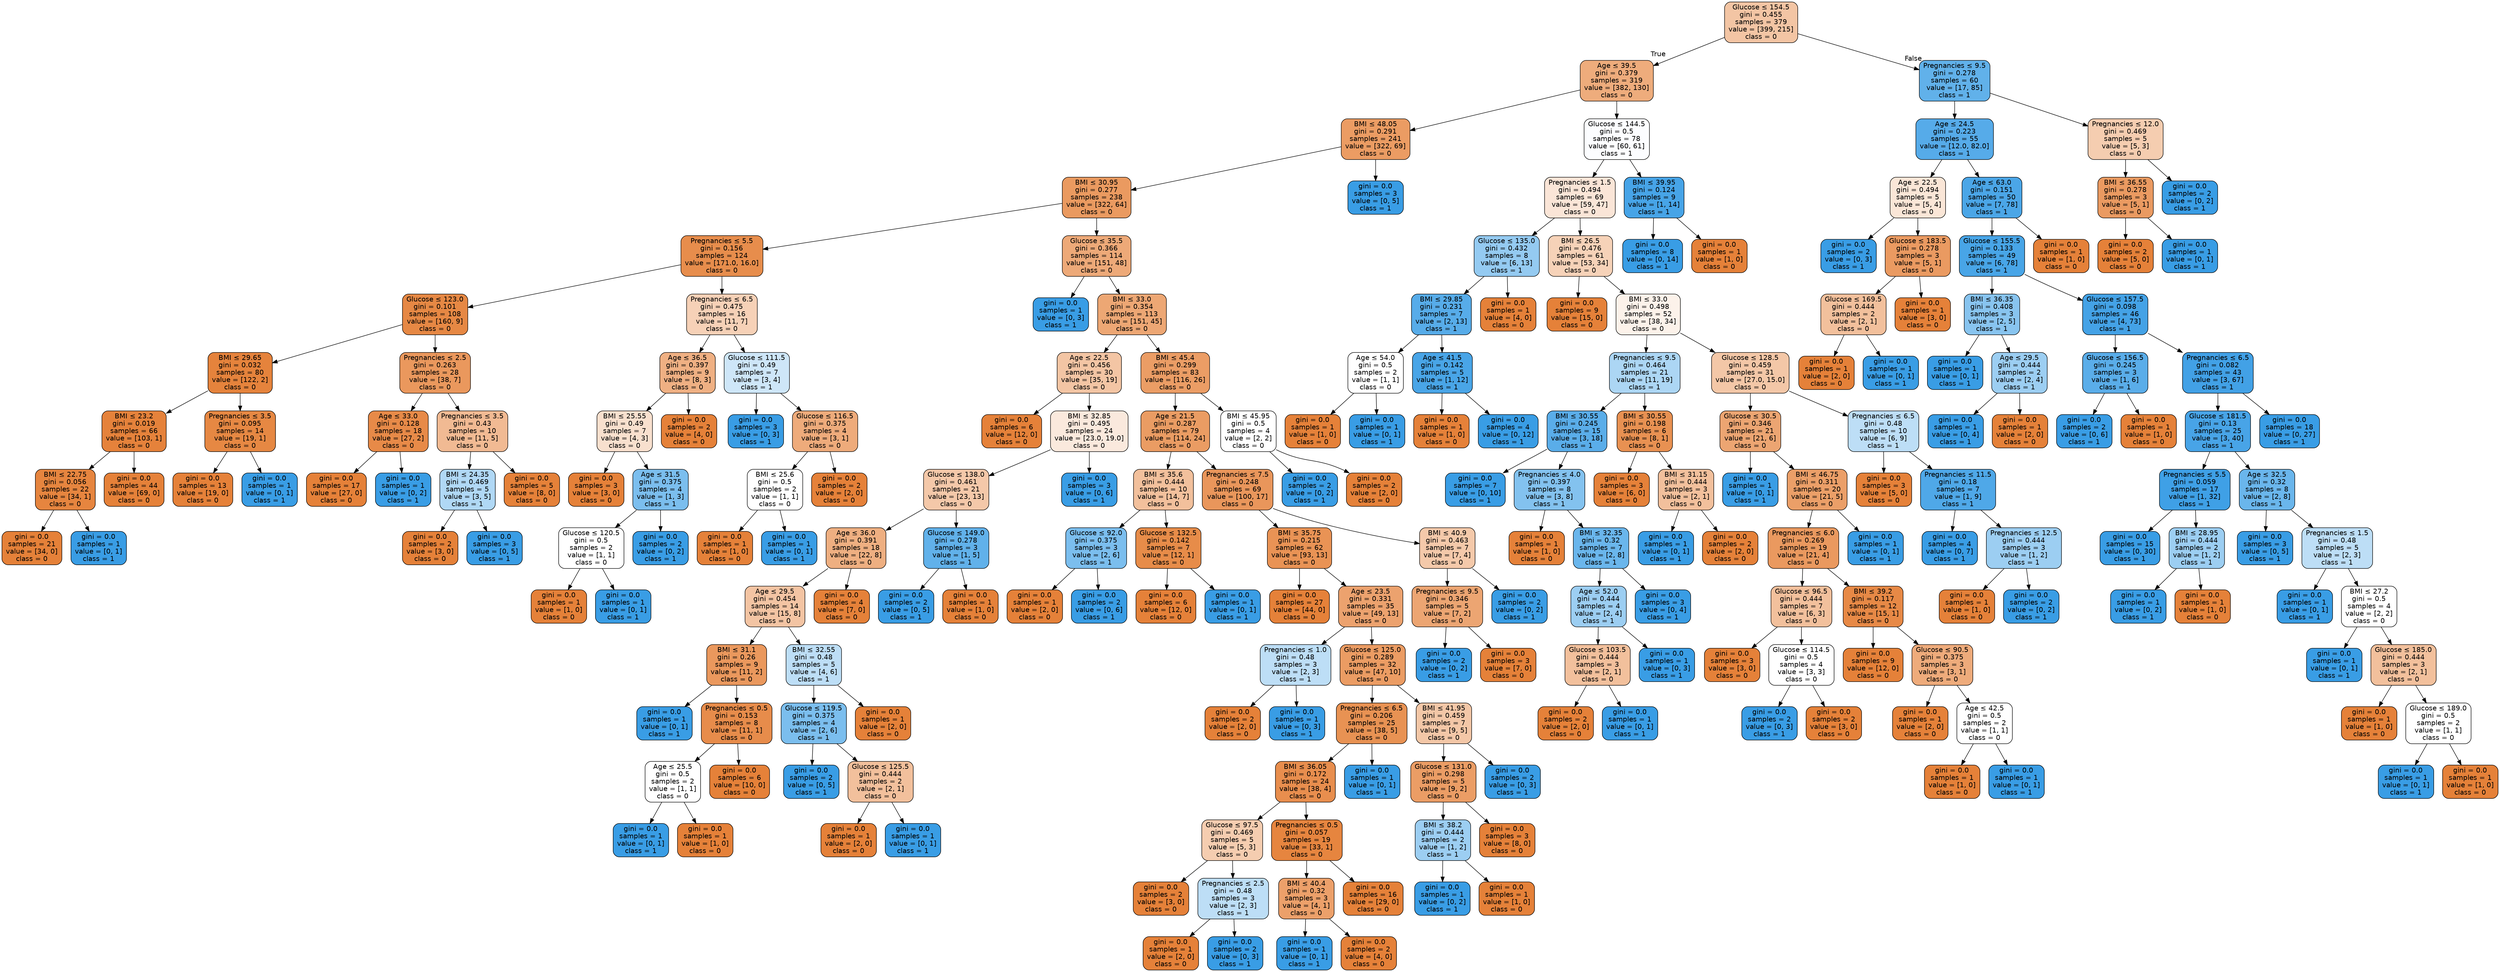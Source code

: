 digraph Tree {
node [shape=box, style="filled, rounded", color="black", fontname="helvetica"] ;
edge [fontname="helvetica"] ;
0 [label=<Glucose &le; 154.5<br/>gini = 0.455<br/>samples = 379<br/>value = [399, 215]<br/>class = 0>, fillcolor="#f3c5a4"] ;
1 [label=<Age &le; 39.5<br/>gini = 0.379<br/>samples = 319<br/>value = [382, 130]<br/>class = 0>, fillcolor="#eeac7c"] ;
0 -> 1 [labeldistance=2.5, labelangle=45, headlabel="True"] ;
2 [label=<BMI &le; 48.05<br/>gini = 0.291<br/>samples = 241<br/>value = [322, 69]<br/>class = 0>, fillcolor="#eb9c63"] ;
1 -> 2 ;
3 [label=<BMI &le; 30.95<br/>gini = 0.277<br/>samples = 238<br/>value = [322, 64]<br/>class = 0>, fillcolor="#ea9a60"] ;
2 -> 3 ;
4 [label=<Pregnancies &le; 5.5<br/>gini = 0.156<br/>samples = 124<br/>value = [171.0, 16.0]<br/>class = 0>, fillcolor="#e78d4c"] ;
3 -> 4 ;
5 [label=<Glucose &le; 123.0<br/>gini = 0.101<br/>samples = 108<br/>value = [160, 9]<br/>class = 0>, fillcolor="#e68844"] ;
4 -> 5 ;
6 [label=<BMI &le; 29.65<br/>gini = 0.032<br/>samples = 80<br/>value = [122, 2]<br/>class = 0>, fillcolor="#e5833c"] ;
5 -> 6 ;
7 [label=<BMI &le; 23.2<br/>gini = 0.019<br/>samples = 66<br/>value = [103, 1]<br/>class = 0>, fillcolor="#e5823b"] ;
6 -> 7 ;
8 [label=<BMI &le; 22.75<br/>gini = 0.056<br/>samples = 22<br/>value = [34, 1]<br/>class = 0>, fillcolor="#e6853f"] ;
7 -> 8 ;
9 [label=<gini = 0.0<br/>samples = 21<br/>value = [34, 0]<br/>class = 0>, fillcolor="#e58139"] ;
8 -> 9 ;
10 [label=<gini = 0.0<br/>samples = 1<br/>value = [0, 1]<br/>class = 1>, fillcolor="#399de5"] ;
8 -> 10 ;
11 [label=<gini = 0.0<br/>samples = 44<br/>value = [69, 0]<br/>class = 0>, fillcolor="#e58139"] ;
7 -> 11 ;
12 [label=<Pregnancies &le; 3.5<br/>gini = 0.095<br/>samples = 14<br/>value = [19, 1]<br/>class = 0>, fillcolor="#e68843"] ;
6 -> 12 ;
13 [label=<gini = 0.0<br/>samples = 13<br/>value = [19, 0]<br/>class = 0>, fillcolor="#e58139"] ;
12 -> 13 ;
14 [label=<gini = 0.0<br/>samples = 1<br/>value = [0, 1]<br/>class = 1>, fillcolor="#399de5"] ;
12 -> 14 ;
15 [label=<Pregnancies &le; 2.5<br/>gini = 0.263<br/>samples = 28<br/>value = [38, 7]<br/>class = 0>, fillcolor="#ea985d"] ;
5 -> 15 ;
16 [label=<Age &le; 33.0<br/>gini = 0.128<br/>samples = 18<br/>value = [27, 2]<br/>class = 0>, fillcolor="#e78a48"] ;
15 -> 16 ;
17 [label=<gini = 0.0<br/>samples = 17<br/>value = [27, 0]<br/>class = 0>, fillcolor="#e58139"] ;
16 -> 17 ;
18 [label=<gini = 0.0<br/>samples = 1<br/>value = [0, 2]<br/>class = 1>, fillcolor="#399de5"] ;
16 -> 18 ;
19 [label=<Pregnancies &le; 3.5<br/>gini = 0.43<br/>samples = 10<br/>value = [11, 5]<br/>class = 0>, fillcolor="#f1ba93"] ;
15 -> 19 ;
20 [label=<BMI &le; 24.35<br/>gini = 0.469<br/>samples = 5<br/>value = [3, 5]<br/>class = 1>, fillcolor="#b0d8f5"] ;
19 -> 20 ;
21 [label=<gini = 0.0<br/>samples = 2<br/>value = [3, 0]<br/>class = 0>, fillcolor="#e58139"] ;
20 -> 21 ;
22 [label=<gini = 0.0<br/>samples = 3<br/>value = [0, 5]<br/>class = 1>, fillcolor="#399de5"] ;
20 -> 22 ;
23 [label=<gini = 0.0<br/>samples = 5<br/>value = [8, 0]<br/>class = 0>, fillcolor="#e58139"] ;
19 -> 23 ;
24 [label=<Pregnancies &le; 6.5<br/>gini = 0.475<br/>samples = 16<br/>value = [11, 7]<br/>class = 0>, fillcolor="#f6d1b7"] ;
4 -> 24 ;
25 [label=<Age &le; 36.5<br/>gini = 0.397<br/>samples = 9<br/>value = [8, 3]<br/>class = 0>, fillcolor="#efb083"] ;
24 -> 25 ;
26 [label=<BMI &le; 25.55<br/>gini = 0.49<br/>samples = 7<br/>value = [4, 3]<br/>class = 0>, fillcolor="#f8e0ce"] ;
25 -> 26 ;
27 [label=<gini = 0.0<br/>samples = 3<br/>value = [3, 0]<br/>class = 0>, fillcolor="#e58139"] ;
26 -> 27 ;
28 [label=<Age &le; 31.5<br/>gini = 0.375<br/>samples = 4<br/>value = [1, 3]<br/>class = 1>, fillcolor="#7bbeee"] ;
26 -> 28 ;
29 [label=<Glucose &le; 120.5<br/>gini = 0.5<br/>samples = 2<br/>value = [1, 1]<br/>class = 0>, fillcolor="#ffffff"] ;
28 -> 29 ;
30 [label=<gini = 0.0<br/>samples = 1<br/>value = [1, 0]<br/>class = 0>, fillcolor="#e58139"] ;
29 -> 30 ;
31 [label=<gini = 0.0<br/>samples = 1<br/>value = [0, 1]<br/>class = 1>, fillcolor="#399de5"] ;
29 -> 31 ;
32 [label=<gini = 0.0<br/>samples = 2<br/>value = [0, 2]<br/>class = 1>, fillcolor="#399de5"] ;
28 -> 32 ;
33 [label=<gini = 0.0<br/>samples = 2<br/>value = [4, 0]<br/>class = 0>, fillcolor="#e58139"] ;
25 -> 33 ;
34 [label=<Glucose &le; 111.5<br/>gini = 0.49<br/>samples = 7<br/>value = [3, 4]<br/>class = 1>, fillcolor="#cee6f8"] ;
24 -> 34 ;
35 [label=<gini = 0.0<br/>samples = 3<br/>value = [0, 3]<br/>class = 1>, fillcolor="#399de5"] ;
34 -> 35 ;
36 [label=<Glucose &le; 116.5<br/>gini = 0.375<br/>samples = 4<br/>value = [3, 1]<br/>class = 0>, fillcolor="#eeab7b"] ;
34 -> 36 ;
37 [label=<BMI &le; 25.6<br/>gini = 0.5<br/>samples = 2<br/>value = [1, 1]<br/>class = 0>, fillcolor="#ffffff"] ;
36 -> 37 ;
38 [label=<gini = 0.0<br/>samples = 1<br/>value = [1, 0]<br/>class = 0>, fillcolor="#e58139"] ;
37 -> 38 ;
39 [label=<gini = 0.0<br/>samples = 1<br/>value = [0, 1]<br/>class = 1>, fillcolor="#399de5"] ;
37 -> 39 ;
40 [label=<gini = 0.0<br/>samples = 2<br/>value = [2, 0]<br/>class = 0>, fillcolor="#e58139"] ;
36 -> 40 ;
41 [label=<Glucose &le; 35.5<br/>gini = 0.366<br/>samples = 114<br/>value = [151, 48]<br/>class = 0>, fillcolor="#eda978"] ;
3 -> 41 ;
42 [label=<gini = 0.0<br/>samples = 1<br/>value = [0, 3]<br/>class = 1>, fillcolor="#399de5"] ;
41 -> 42 ;
43 [label=<BMI &le; 33.0<br/>gini = 0.354<br/>samples = 113<br/>value = [151, 45]<br/>class = 0>, fillcolor="#eda774"] ;
41 -> 43 ;
44 [label=<Age &le; 22.5<br/>gini = 0.456<br/>samples = 30<br/>value = [35, 19]<br/>class = 0>, fillcolor="#f3c5a4"] ;
43 -> 44 ;
45 [label=<gini = 0.0<br/>samples = 6<br/>value = [12, 0]<br/>class = 0>, fillcolor="#e58139"] ;
44 -> 45 ;
46 [label=<BMI &le; 32.85<br/>gini = 0.495<br/>samples = 24<br/>value = [23.0, 19.0]<br/>class = 0>, fillcolor="#fae9dd"] ;
44 -> 46 ;
47 [label=<Glucose &le; 138.0<br/>gini = 0.461<br/>samples = 21<br/>value = [23, 13]<br/>class = 0>, fillcolor="#f4c8a9"] ;
46 -> 47 ;
48 [label=<Age &le; 36.0<br/>gini = 0.391<br/>samples = 18<br/>value = [22, 8]<br/>class = 0>, fillcolor="#eeaf81"] ;
47 -> 48 ;
49 [label=<Age &le; 29.5<br/>gini = 0.454<br/>samples = 14<br/>value = [15, 8]<br/>class = 0>, fillcolor="#f3c4a3"] ;
48 -> 49 ;
50 [label=<BMI &le; 31.1<br/>gini = 0.26<br/>samples = 9<br/>value = [11, 2]<br/>class = 0>, fillcolor="#ea985d"] ;
49 -> 50 ;
51 [label=<gini = 0.0<br/>samples = 1<br/>value = [0, 1]<br/>class = 1>, fillcolor="#399de5"] ;
50 -> 51 ;
52 [label=<Pregnancies &le; 0.5<br/>gini = 0.153<br/>samples = 8<br/>value = [11, 1]<br/>class = 0>, fillcolor="#e78c4b"] ;
50 -> 52 ;
53 [label=<Age &le; 25.5<br/>gini = 0.5<br/>samples = 2<br/>value = [1, 1]<br/>class = 0>, fillcolor="#ffffff"] ;
52 -> 53 ;
54 [label=<gini = 0.0<br/>samples = 1<br/>value = [0, 1]<br/>class = 1>, fillcolor="#399de5"] ;
53 -> 54 ;
55 [label=<gini = 0.0<br/>samples = 1<br/>value = [1, 0]<br/>class = 0>, fillcolor="#e58139"] ;
53 -> 55 ;
56 [label=<gini = 0.0<br/>samples = 6<br/>value = [10, 0]<br/>class = 0>, fillcolor="#e58139"] ;
52 -> 56 ;
57 [label=<BMI &le; 32.55<br/>gini = 0.48<br/>samples = 5<br/>value = [4, 6]<br/>class = 1>, fillcolor="#bddef6"] ;
49 -> 57 ;
58 [label=<Glucose &le; 119.5<br/>gini = 0.375<br/>samples = 4<br/>value = [2, 6]<br/>class = 1>, fillcolor="#7bbeee"] ;
57 -> 58 ;
59 [label=<gini = 0.0<br/>samples = 2<br/>value = [0, 5]<br/>class = 1>, fillcolor="#399de5"] ;
58 -> 59 ;
60 [label=<Glucose &le; 125.5<br/>gini = 0.444<br/>samples = 2<br/>value = [2, 1]<br/>class = 0>, fillcolor="#f2c09c"] ;
58 -> 60 ;
61 [label=<gini = 0.0<br/>samples = 1<br/>value = [2, 0]<br/>class = 0>, fillcolor="#e58139"] ;
60 -> 61 ;
62 [label=<gini = 0.0<br/>samples = 1<br/>value = [0, 1]<br/>class = 1>, fillcolor="#399de5"] ;
60 -> 62 ;
63 [label=<gini = 0.0<br/>samples = 1<br/>value = [2, 0]<br/>class = 0>, fillcolor="#e58139"] ;
57 -> 63 ;
64 [label=<gini = 0.0<br/>samples = 4<br/>value = [7, 0]<br/>class = 0>, fillcolor="#e58139"] ;
48 -> 64 ;
65 [label=<Glucose &le; 149.0<br/>gini = 0.278<br/>samples = 3<br/>value = [1, 5]<br/>class = 1>, fillcolor="#61b1ea"] ;
47 -> 65 ;
66 [label=<gini = 0.0<br/>samples = 2<br/>value = [0, 5]<br/>class = 1>, fillcolor="#399de5"] ;
65 -> 66 ;
67 [label=<gini = 0.0<br/>samples = 1<br/>value = [1, 0]<br/>class = 0>, fillcolor="#e58139"] ;
65 -> 67 ;
68 [label=<gini = 0.0<br/>samples = 3<br/>value = [0, 6]<br/>class = 1>, fillcolor="#399de5"] ;
46 -> 68 ;
69 [label=<BMI &le; 45.4<br/>gini = 0.299<br/>samples = 83<br/>value = [116, 26]<br/>class = 0>, fillcolor="#eb9d65"] ;
43 -> 69 ;
70 [label=<Age &le; 21.5<br/>gini = 0.287<br/>samples = 79<br/>value = [114, 24]<br/>class = 0>, fillcolor="#ea9c63"] ;
69 -> 70 ;
71 [label=<BMI &le; 35.6<br/>gini = 0.444<br/>samples = 10<br/>value = [14, 7]<br/>class = 0>, fillcolor="#f2c09c"] ;
70 -> 71 ;
72 [label=<Glucose &le; 92.0<br/>gini = 0.375<br/>samples = 3<br/>value = [2, 6]<br/>class = 1>, fillcolor="#7bbeee"] ;
71 -> 72 ;
73 [label=<gini = 0.0<br/>samples = 1<br/>value = [2, 0]<br/>class = 0>, fillcolor="#e58139"] ;
72 -> 73 ;
74 [label=<gini = 0.0<br/>samples = 2<br/>value = [0, 6]<br/>class = 1>, fillcolor="#399de5"] ;
72 -> 74 ;
75 [label=<Glucose &le; 132.5<br/>gini = 0.142<br/>samples = 7<br/>value = [12, 1]<br/>class = 0>, fillcolor="#e78c49"] ;
71 -> 75 ;
76 [label=<gini = 0.0<br/>samples = 6<br/>value = [12, 0]<br/>class = 0>, fillcolor="#e58139"] ;
75 -> 76 ;
77 [label=<gini = 0.0<br/>samples = 1<br/>value = [0, 1]<br/>class = 1>, fillcolor="#399de5"] ;
75 -> 77 ;
78 [label=<Pregnancies &le; 7.5<br/>gini = 0.248<br/>samples = 69<br/>value = [100, 17]<br/>class = 0>, fillcolor="#e9965b"] ;
70 -> 78 ;
79 [label=<BMI &le; 35.75<br/>gini = 0.215<br/>samples = 62<br/>value = [93, 13]<br/>class = 0>, fillcolor="#e99355"] ;
78 -> 79 ;
80 [label=<gini = 0.0<br/>samples = 27<br/>value = [44, 0]<br/>class = 0>, fillcolor="#e58139"] ;
79 -> 80 ;
81 [label=<Age &le; 23.5<br/>gini = 0.331<br/>samples = 35<br/>value = [49, 13]<br/>class = 0>, fillcolor="#eca26e"] ;
79 -> 81 ;
82 [label=<Pregnancies &le; 1.0<br/>gini = 0.48<br/>samples = 3<br/>value = [2, 3]<br/>class = 1>, fillcolor="#bddef6"] ;
81 -> 82 ;
83 [label=<gini = 0.0<br/>samples = 2<br/>value = [2, 0]<br/>class = 0>, fillcolor="#e58139"] ;
82 -> 83 ;
84 [label=<gini = 0.0<br/>samples = 1<br/>value = [0, 3]<br/>class = 1>, fillcolor="#399de5"] ;
82 -> 84 ;
85 [label=<Glucose &le; 125.0<br/>gini = 0.289<br/>samples = 32<br/>value = [47, 10]<br/>class = 0>, fillcolor="#eb9c63"] ;
81 -> 85 ;
86 [label=<Pregnancies &le; 6.5<br/>gini = 0.206<br/>samples = 25<br/>value = [38, 5]<br/>class = 0>, fillcolor="#e89253"] ;
85 -> 86 ;
87 [label=<BMI &le; 36.05<br/>gini = 0.172<br/>samples = 24<br/>value = [38, 4]<br/>class = 0>, fillcolor="#e88e4e"] ;
86 -> 87 ;
88 [label=<Glucose &le; 97.5<br/>gini = 0.469<br/>samples = 5<br/>value = [5, 3]<br/>class = 0>, fillcolor="#f5cdb0"] ;
87 -> 88 ;
89 [label=<gini = 0.0<br/>samples = 2<br/>value = [3, 0]<br/>class = 0>, fillcolor="#e58139"] ;
88 -> 89 ;
90 [label=<Pregnancies &le; 2.5<br/>gini = 0.48<br/>samples = 3<br/>value = [2, 3]<br/>class = 1>, fillcolor="#bddef6"] ;
88 -> 90 ;
91 [label=<gini = 0.0<br/>samples = 1<br/>value = [2, 0]<br/>class = 0>, fillcolor="#e58139"] ;
90 -> 91 ;
92 [label=<gini = 0.0<br/>samples = 2<br/>value = [0, 3]<br/>class = 1>, fillcolor="#399de5"] ;
90 -> 92 ;
93 [label=<Pregnancies &le; 0.5<br/>gini = 0.057<br/>samples = 19<br/>value = [33, 1]<br/>class = 0>, fillcolor="#e6853f"] ;
87 -> 93 ;
94 [label=<BMI &le; 40.4<br/>gini = 0.32<br/>samples = 3<br/>value = [4, 1]<br/>class = 0>, fillcolor="#eca06a"] ;
93 -> 94 ;
95 [label=<gini = 0.0<br/>samples = 1<br/>value = [0, 1]<br/>class = 1>, fillcolor="#399de5"] ;
94 -> 95 ;
96 [label=<gini = 0.0<br/>samples = 2<br/>value = [4, 0]<br/>class = 0>, fillcolor="#e58139"] ;
94 -> 96 ;
97 [label=<gini = 0.0<br/>samples = 16<br/>value = [29, 0]<br/>class = 0>, fillcolor="#e58139"] ;
93 -> 97 ;
98 [label=<gini = 0.0<br/>samples = 1<br/>value = [0, 1]<br/>class = 1>, fillcolor="#399de5"] ;
86 -> 98 ;
99 [label=<BMI &le; 41.95<br/>gini = 0.459<br/>samples = 7<br/>value = [9, 5]<br/>class = 0>, fillcolor="#f3c7a7"] ;
85 -> 99 ;
100 [label=<Glucose &le; 131.0<br/>gini = 0.298<br/>samples = 5<br/>value = [9, 2]<br/>class = 0>, fillcolor="#eb9d65"] ;
99 -> 100 ;
101 [label=<BMI &le; 38.2<br/>gini = 0.444<br/>samples = 2<br/>value = [1, 2]<br/>class = 1>, fillcolor="#9ccef2"] ;
100 -> 101 ;
102 [label=<gini = 0.0<br/>samples = 1<br/>value = [0, 2]<br/>class = 1>, fillcolor="#399de5"] ;
101 -> 102 ;
103 [label=<gini = 0.0<br/>samples = 1<br/>value = [1, 0]<br/>class = 0>, fillcolor="#e58139"] ;
101 -> 103 ;
104 [label=<gini = 0.0<br/>samples = 3<br/>value = [8, 0]<br/>class = 0>, fillcolor="#e58139"] ;
100 -> 104 ;
105 [label=<gini = 0.0<br/>samples = 2<br/>value = [0, 3]<br/>class = 1>, fillcolor="#399de5"] ;
99 -> 105 ;
106 [label=<BMI &le; 40.9<br/>gini = 0.463<br/>samples = 7<br/>value = [7, 4]<br/>class = 0>, fillcolor="#f4c9aa"] ;
78 -> 106 ;
107 [label=<Pregnancies &le; 9.5<br/>gini = 0.346<br/>samples = 5<br/>value = [7, 2]<br/>class = 0>, fillcolor="#eca572"] ;
106 -> 107 ;
108 [label=<gini = 0.0<br/>samples = 2<br/>value = [0, 2]<br/>class = 1>, fillcolor="#399de5"] ;
107 -> 108 ;
109 [label=<gini = 0.0<br/>samples = 3<br/>value = [7, 0]<br/>class = 0>, fillcolor="#e58139"] ;
107 -> 109 ;
110 [label=<gini = 0.0<br/>samples = 2<br/>value = [0, 2]<br/>class = 1>, fillcolor="#399de5"] ;
106 -> 110 ;
111 [label=<BMI &le; 45.95<br/>gini = 0.5<br/>samples = 4<br/>value = [2, 2]<br/>class = 0>, fillcolor="#ffffff"] ;
69 -> 111 ;
112 [label=<gini = 0.0<br/>samples = 2<br/>value = [0, 2]<br/>class = 1>, fillcolor="#399de5"] ;
111 -> 112 ;
113 [label=<gini = 0.0<br/>samples = 2<br/>value = [2, 0]<br/>class = 0>, fillcolor="#e58139"] ;
111 -> 113 ;
114 [label=<gini = 0.0<br/>samples = 3<br/>value = [0, 5]<br/>class = 1>, fillcolor="#399de5"] ;
2 -> 114 ;
115 [label=<Glucose &le; 144.5<br/>gini = 0.5<br/>samples = 78<br/>value = [60, 61]<br/>class = 1>, fillcolor="#fcfdff"] ;
1 -> 115 ;
116 [label=<Pregnancies &le; 1.5<br/>gini = 0.494<br/>samples = 69<br/>value = [59, 47]<br/>class = 0>, fillcolor="#fae5d7"] ;
115 -> 116 ;
117 [label=<Glucose &le; 135.0<br/>gini = 0.432<br/>samples = 8<br/>value = [6, 13]<br/>class = 1>, fillcolor="#94caf1"] ;
116 -> 117 ;
118 [label=<BMI &le; 29.85<br/>gini = 0.231<br/>samples = 7<br/>value = [2, 13]<br/>class = 1>, fillcolor="#57ace9"] ;
117 -> 118 ;
119 [label=<Age &le; 54.0<br/>gini = 0.5<br/>samples = 2<br/>value = [1, 1]<br/>class = 0>, fillcolor="#ffffff"] ;
118 -> 119 ;
120 [label=<gini = 0.0<br/>samples = 1<br/>value = [1, 0]<br/>class = 0>, fillcolor="#e58139"] ;
119 -> 120 ;
121 [label=<gini = 0.0<br/>samples = 1<br/>value = [0, 1]<br/>class = 1>, fillcolor="#399de5"] ;
119 -> 121 ;
122 [label=<Age &le; 41.5<br/>gini = 0.142<br/>samples = 5<br/>value = [1, 12]<br/>class = 1>, fillcolor="#49a5e7"] ;
118 -> 122 ;
123 [label=<gini = 0.0<br/>samples = 1<br/>value = [1, 0]<br/>class = 0>, fillcolor="#e58139"] ;
122 -> 123 ;
124 [label=<gini = 0.0<br/>samples = 4<br/>value = [0, 12]<br/>class = 1>, fillcolor="#399de5"] ;
122 -> 124 ;
125 [label=<gini = 0.0<br/>samples = 1<br/>value = [4, 0]<br/>class = 0>, fillcolor="#e58139"] ;
117 -> 125 ;
126 [label=<BMI &le; 26.5<br/>gini = 0.476<br/>samples = 61<br/>value = [53, 34]<br/>class = 0>, fillcolor="#f6d2b8"] ;
116 -> 126 ;
127 [label=<gini = 0.0<br/>samples = 9<br/>value = [15, 0]<br/>class = 0>, fillcolor="#e58139"] ;
126 -> 127 ;
128 [label=<BMI &le; 33.0<br/>gini = 0.498<br/>samples = 52<br/>value = [38, 34]<br/>class = 0>, fillcolor="#fcf2ea"] ;
126 -> 128 ;
129 [label=<Pregnancies &le; 9.5<br/>gini = 0.464<br/>samples = 21<br/>value = [11, 19]<br/>class = 1>, fillcolor="#acd6f4"] ;
128 -> 129 ;
130 [label=<BMI &le; 30.55<br/>gini = 0.245<br/>samples = 15<br/>value = [3, 18]<br/>class = 1>, fillcolor="#5aade9"] ;
129 -> 130 ;
131 [label=<gini = 0.0<br/>samples = 7<br/>value = [0, 10]<br/>class = 1>, fillcolor="#399de5"] ;
130 -> 131 ;
132 [label=<Pregnancies &le; 4.0<br/>gini = 0.397<br/>samples = 8<br/>value = [3, 8]<br/>class = 1>, fillcolor="#83c2ef"] ;
130 -> 132 ;
133 [label=<gini = 0.0<br/>samples = 1<br/>value = [1, 0]<br/>class = 0>, fillcolor="#e58139"] ;
132 -> 133 ;
134 [label=<BMI &le; 32.35<br/>gini = 0.32<br/>samples = 7<br/>value = [2, 8]<br/>class = 1>, fillcolor="#6ab6ec"] ;
132 -> 134 ;
135 [label=<Age &le; 52.0<br/>gini = 0.444<br/>samples = 4<br/>value = [2, 4]<br/>class = 1>, fillcolor="#9ccef2"] ;
134 -> 135 ;
136 [label=<Glucose &le; 103.5<br/>gini = 0.444<br/>samples = 3<br/>value = [2, 1]<br/>class = 0>, fillcolor="#f2c09c"] ;
135 -> 136 ;
137 [label=<gini = 0.0<br/>samples = 2<br/>value = [2, 0]<br/>class = 0>, fillcolor="#e58139"] ;
136 -> 137 ;
138 [label=<gini = 0.0<br/>samples = 1<br/>value = [0, 1]<br/>class = 1>, fillcolor="#399de5"] ;
136 -> 138 ;
139 [label=<gini = 0.0<br/>samples = 1<br/>value = [0, 3]<br/>class = 1>, fillcolor="#399de5"] ;
135 -> 139 ;
140 [label=<gini = 0.0<br/>samples = 3<br/>value = [0, 4]<br/>class = 1>, fillcolor="#399de5"] ;
134 -> 140 ;
141 [label=<BMI &le; 30.55<br/>gini = 0.198<br/>samples = 6<br/>value = [8, 1]<br/>class = 0>, fillcolor="#e89152"] ;
129 -> 141 ;
142 [label=<gini = 0.0<br/>samples = 3<br/>value = [6, 0]<br/>class = 0>, fillcolor="#e58139"] ;
141 -> 142 ;
143 [label=<BMI &le; 31.15<br/>gini = 0.444<br/>samples = 3<br/>value = [2, 1]<br/>class = 0>, fillcolor="#f2c09c"] ;
141 -> 143 ;
144 [label=<gini = 0.0<br/>samples = 1<br/>value = [0, 1]<br/>class = 1>, fillcolor="#399de5"] ;
143 -> 144 ;
145 [label=<gini = 0.0<br/>samples = 2<br/>value = [2, 0]<br/>class = 0>, fillcolor="#e58139"] ;
143 -> 145 ;
146 [label=<Glucose &le; 128.5<br/>gini = 0.459<br/>samples = 31<br/>value = [27.0, 15.0]<br/>class = 0>, fillcolor="#f3c7a7"] ;
128 -> 146 ;
147 [label=<Glucose &le; 30.5<br/>gini = 0.346<br/>samples = 21<br/>value = [21, 6]<br/>class = 0>, fillcolor="#eca572"] ;
146 -> 147 ;
148 [label=<gini = 0.0<br/>samples = 1<br/>value = [0, 1]<br/>class = 1>, fillcolor="#399de5"] ;
147 -> 148 ;
149 [label=<BMI &le; 46.75<br/>gini = 0.311<br/>samples = 20<br/>value = [21, 5]<br/>class = 0>, fillcolor="#eb9f68"] ;
147 -> 149 ;
150 [label=<Pregnancies &le; 6.0<br/>gini = 0.269<br/>samples = 19<br/>value = [21, 4]<br/>class = 0>, fillcolor="#ea995f"] ;
149 -> 150 ;
151 [label=<Glucose &le; 96.5<br/>gini = 0.444<br/>samples = 7<br/>value = [6, 3]<br/>class = 0>, fillcolor="#f2c09c"] ;
150 -> 151 ;
152 [label=<gini = 0.0<br/>samples = 3<br/>value = [3, 0]<br/>class = 0>, fillcolor="#e58139"] ;
151 -> 152 ;
153 [label=<Glucose &le; 114.5<br/>gini = 0.5<br/>samples = 4<br/>value = [3, 3]<br/>class = 0>, fillcolor="#ffffff"] ;
151 -> 153 ;
154 [label=<gini = 0.0<br/>samples = 2<br/>value = [0, 3]<br/>class = 1>, fillcolor="#399de5"] ;
153 -> 154 ;
155 [label=<gini = 0.0<br/>samples = 2<br/>value = [3, 0]<br/>class = 0>, fillcolor="#e58139"] ;
153 -> 155 ;
156 [label=<BMI &le; 39.2<br/>gini = 0.117<br/>samples = 12<br/>value = [15, 1]<br/>class = 0>, fillcolor="#e78946"] ;
150 -> 156 ;
157 [label=<gini = 0.0<br/>samples = 9<br/>value = [12, 0]<br/>class = 0>, fillcolor="#e58139"] ;
156 -> 157 ;
158 [label=<Glucose &le; 90.5<br/>gini = 0.375<br/>samples = 3<br/>value = [3, 1]<br/>class = 0>, fillcolor="#eeab7b"] ;
156 -> 158 ;
159 [label=<gini = 0.0<br/>samples = 1<br/>value = [2, 0]<br/>class = 0>, fillcolor="#e58139"] ;
158 -> 159 ;
160 [label=<Age &le; 42.5<br/>gini = 0.5<br/>samples = 2<br/>value = [1, 1]<br/>class = 0>, fillcolor="#ffffff"] ;
158 -> 160 ;
161 [label=<gini = 0.0<br/>samples = 1<br/>value = [1, 0]<br/>class = 0>, fillcolor="#e58139"] ;
160 -> 161 ;
162 [label=<gini = 0.0<br/>samples = 1<br/>value = [0, 1]<br/>class = 1>, fillcolor="#399de5"] ;
160 -> 162 ;
163 [label=<gini = 0.0<br/>samples = 1<br/>value = [0, 1]<br/>class = 1>, fillcolor="#399de5"] ;
149 -> 163 ;
164 [label=<Pregnancies &le; 6.5<br/>gini = 0.48<br/>samples = 10<br/>value = [6, 9]<br/>class = 1>, fillcolor="#bddef6"] ;
146 -> 164 ;
165 [label=<gini = 0.0<br/>samples = 3<br/>value = [5, 0]<br/>class = 0>, fillcolor="#e58139"] ;
164 -> 165 ;
166 [label=<Pregnancies &le; 11.5<br/>gini = 0.18<br/>samples = 7<br/>value = [1, 9]<br/>class = 1>, fillcolor="#4fa8e8"] ;
164 -> 166 ;
167 [label=<gini = 0.0<br/>samples = 4<br/>value = [0, 7]<br/>class = 1>, fillcolor="#399de5"] ;
166 -> 167 ;
168 [label=<Pregnancies &le; 12.5<br/>gini = 0.444<br/>samples = 3<br/>value = [1, 2]<br/>class = 1>, fillcolor="#9ccef2"] ;
166 -> 168 ;
169 [label=<gini = 0.0<br/>samples = 1<br/>value = [1, 0]<br/>class = 0>, fillcolor="#e58139"] ;
168 -> 169 ;
170 [label=<gini = 0.0<br/>samples = 2<br/>value = [0, 2]<br/>class = 1>, fillcolor="#399de5"] ;
168 -> 170 ;
171 [label=<BMI &le; 39.95<br/>gini = 0.124<br/>samples = 9<br/>value = [1, 14]<br/>class = 1>, fillcolor="#47a4e7"] ;
115 -> 171 ;
172 [label=<gini = 0.0<br/>samples = 8<br/>value = [0, 14]<br/>class = 1>, fillcolor="#399de5"] ;
171 -> 172 ;
173 [label=<gini = 0.0<br/>samples = 1<br/>value = [1, 0]<br/>class = 0>, fillcolor="#e58139"] ;
171 -> 173 ;
174 [label=<Pregnancies &le; 9.5<br/>gini = 0.278<br/>samples = 60<br/>value = [17, 85]<br/>class = 1>, fillcolor="#61b1ea"] ;
0 -> 174 [labeldistance=2.5, labelangle=-45, headlabel="False"] ;
175 [label=<Age &le; 24.5<br/>gini = 0.223<br/>samples = 55<br/>value = [12.0, 82.0]<br/>class = 1>, fillcolor="#56abe9"] ;
174 -> 175 ;
176 [label=<Age &le; 22.5<br/>gini = 0.494<br/>samples = 5<br/>value = [5, 4]<br/>class = 0>, fillcolor="#fae6d7"] ;
175 -> 176 ;
177 [label=<gini = 0.0<br/>samples = 2<br/>value = [0, 3]<br/>class = 1>, fillcolor="#399de5"] ;
176 -> 177 ;
178 [label=<Glucose &le; 183.5<br/>gini = 0.278<br/>samples = 3<br/>value = [5, 1]<br/>class = 0>, fillcolor="#ea9a61"] ;
176 -> 178 ;
179 [label=<Glucose &le; 169.5<br/>gini = 0.444<br/>samples = 2<br/>value = [2, 1]<br/>class = 0>, fillcolor="#f2c09c"] ;
178 -> 179 ;
180 [label=<gini = 0.0<br/>samples = 1<br/>value = [2, 0]<br/>class = 0>, fillcolor="#e58139"] ;
179 -> 180 ;
181 [label=<gini = 0.0<br/>samples = 1<br/>value = [0, 1]<br/>class = 1>, fillcolor="#399de5"] ;
179 -> 181 ;
182 [label=<gini = 0.0<br/>samples = 1<br/>value = [3, 0]<br/>class = 0>, fillcolor="#e58139"] ;
178 -> 182 ;
183 [label=<Age &le; 63.0<br/>gini = 0.151<br/>samples = 50<br/>value = [7, 78]<br/>class = 1>, fillcolor="#4ba6e7"] ;
175 -> 183 ;
184 [label=<Glucose &le; 155.5<br/>gini = 0.133<br/>samples = 49<br/>value = [6, 78]<br/>class = 1>, fillcolor="#48a5e7"] ;
183 -> 184 ;
185 [label=<BMI &le; 36.35<br/>gini = 0.408<br/>samples = 3<br/>value = [2, 5]<br/>class = 1>, fillcolor="#88c4ef"] ;
184 -> 185 ;
186 [label=<gini = 0.0<br/>samples = 1<br/>value = [0, 1]<br/>class = 1>, fillcolor="#399de5"] ;
185 -> 186 ;
187 [label=<Age &le; 29.5<br/>gini = 0.444<br/>samples = 2<br/>value = [2, 4]<br/>class = 1>, fillcolor="#9ccef2"] ;
185 -> 187 ;
188 [label=<gini = 0.0<br/>samples = 1<br/>value = [0, 4]<br/>class = 1>, fillcolor="#399de5"] ;
187 -> 188 ;
189 [label=<gini = 0.0<br/>samples = 1<br/>value = [2, 0]<br/>class = 0>, fillcolor="#e58139"] ;
187 -> 189 ;
190 [label=<Glucose &le; 157.5<br/>gini = 0.098<br/>samples = 46<br/>value = [4, 73]<br/>class = 1>, fillcolor="#44a2e6"] ;
184 -> 190 ;
191 [label=<Glucose &le; 156.5<br/>gini = 0.245<br/>samples = 3<br/>value = [1, 6]<br/>class = 1>, fillcolor="#5aade9"] ;
190 -> 191 ;
192 [label=<gini = 0.0<br/>samples = 2<br/>value = [0, 6]<br/>class = 1>, fillcolor="#399de5"] ;
191 -> 192 ;
193 [label=<gini = 0.0<br/>samples = 1<br/>value = [1, 0]<br/>class = 0>, fillcolor="#e58139"] ;
191 -> 193 ;
194 [label=<Pregnancies &le; 6.5<br/>gini = 0.082<br/>samples = 43<br/>value = [3, 67]<br/>class = 1>, fillcolor="#42a1e6"] ;
190 -> 194 ;
195 [label=<Glucose &le; 181.5<br/>gini = 0.13<br/>samples = 25<br/>value = [3, 40]<br/>class = 1>, fillcolor="#48a4e7"] ;
194 -> 195 ;
196 [label=<Pregnancies &le; 5.5<br/>gini = 0.059<br/>samples = 17<br/>value = [1, 32]<br/>class = 1>, fillcolor="#3fa0e6"] ;
195 -> 196 ;
197 [label=<gini = 0.0<br/>samples = 15<br/>value = [0, 30]<br/>class = 1>, fillcolor="#399de5"] ;
196 -> 197 ;
198 [label=<BMI &le; 28.95<br/>gini = 0.444<br/>samples = 2<br/>value = [1, 2]<br/>class = 1>, fillcolor="#9ccef2"] ;
196 -> 198 ;
199 [label=<gini = 0.0<br/>samples = 1<br/>value = [0, 2]<br/>class = 1>, fillcolor="#399de5"] ;
198 -> 199 ;
200 [label=<gini = 0.0<br/>samples = 1<br/>value = [1, 0]<br/>class = 0>, fillcolor="#e58139"] ;
198 -> 200 ;
201 [label=<Age &le; 32.5<br/>gini = 0.32<br/>samples = 8<br/>value = [2, 8]<br/>class = 1>, fillcolor="#6ab6ec"] ;
195 -> 201 ;
202 [label=<gini = 0.0<br/>samples = 3<br/>value = [0, 5]<br/>class = 1>, fillcolor="#399de5"] ;
201 -> 202 ;
203 [label=<Pregnancies &le; 1.5<br/>gini = 0.48<br/>samples = 5<br/>value = [2, 3]<br/>class = 1>, fillcolor="#bddef6"] ;
201 -> 203 ;
204 [label=<gini = 0.0<br/>samples = 1<br/>value = [0, 1]<br/>class = 1>, fillcolor="#399de5"] ;
203 -> 204 ;
205 [label=<BMI &le; 27.2<br/>gini = 0.5<br/>samples = 4<br/>value = [2, 2]<br/>class = 0>, fillcolor="#ffffff"] ;
203 -> 205 ;
206 [label=<gini = 0.0<br/>samples = 1<br/>value = [0, 1]<br/>class = 1>, fillcolor="#399de5"] ;
205 -> 206 ;
207 [label=<Glucose &le; 185.0<br/>gini = 0.444<br/>samples = 3<br/>value = [2, 1]<br/>class = 0>, fillcolor="#f2c09c"] ;
205 -> 207 ;
208 [label=<gini = 0.0<br/>samples = 1<br/>value = [1, 0]<br/>class = 0>, fillcolor="#e58139"] ;
207 -> 208 ;
209 [label=<Glucose &le; 189.0<br/>gini = 0.5<br/>samples = 2<br/>value = [1, 1]<br/>class = 0>, fillcolor="#ffffff"] ;
207 -> 209 ;
210 [label=<gini = 0.0<br/>samples = 1<br/>value = [0, 1]<br/>class = 1>, fillcolor="#399de5"] ;
209 -> 210 ;
211 [label=<gini = 0.0<br/>samples = 1<br/>value = [1, 0]<br/>class = 0>, fillcolor="#e58139"] ;
209 -> 211 ;
212 [label=<gini = 0.0<br/>samples = 18<br/>value = [0, 27]<br/>class = 1>, fillcolor="#399de5"] ;
194 -> 212 ;
213 [label=<gini = 0.0<br/>samples = 1<br/>value = [1, 0]<br/>class = 0>, fillcolor="#e58139"] ;
183 -> 213 ;
214 [label=<Pregnancies &le; 12.0<br/>gini = 0.469<br/>samples = 5<br/>value = [5, 3]<br/>class = 0>, fillcolor="#f5cdb0"] ;
174 -> 214 ;
215 [label=<BMI &le; 36.55<br/>gini = 0.278<br/>samples = 3<br/>value = [5, 1]<br/>class = 0>, fillcolor="#ea9a61"] ;
214 -> 215 ;
216 [label=<gini = 0.0<br/>samples = 2<br/>value = [5, 0]<br/>class = 0>, fillcolor="#e58139"] ;
215 -> 216 ;
217 [label=<gini = 0.0<br/>samples = 1<br/>value = [0, 1]<br/>class = 1>, fillcolor="#399de5"] ;
215 -> 217 ;
218 [label=<gini = 0.0<br/>samples = 2<br/>value = [0, 2]<br/>class = 1>, fillcolor="#399de5"] ;
214 -> 218 ;
}